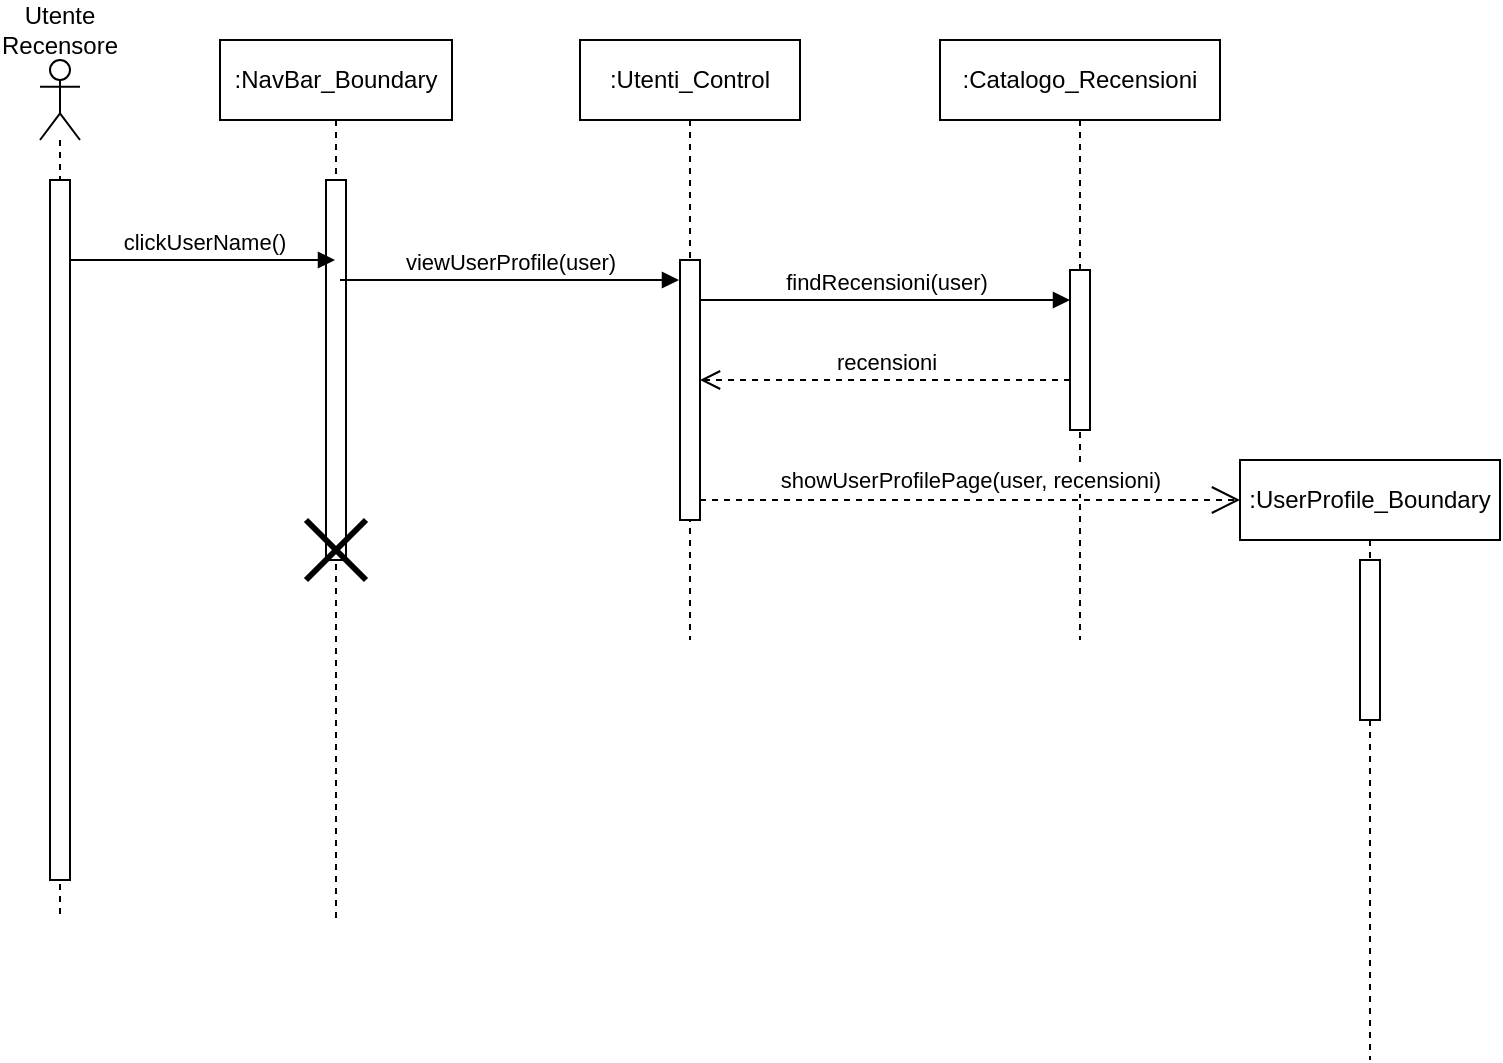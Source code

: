 <mxfile version="26.0.4">
  <diagram name="Page-1" id="zOEEpCLVx3BSE4MT3N1Z">
    <mxGraphModel dx="2506" dy="891" grid="1" gridSize="10" guides="1" tooltips="1" connect="1" arrows="1" fold="1" page="1" pageScale="1" pageWidth="827" pageHeight="1169" math="0" shadow="0">
      <root>
        <mxCell id="0" />
        <mxCell id="1" parent="0" />
        <mxCell id="bJD-7n71ggJvzxjQHtQu-23" value="" style="shape=umlLifeline;perimeter=lifelinePerimeter;whiteSpace=wrap;html=1;container=1;dropTarget=0;collapsible=0;recursiveResize=0;outlineConnect=0;portConstraint=eastwest;newEdgeStyle={&quot;curved&quot;:0,&quot;rounded&quot;:0};participant=umlActor;" vertex="1" parent="1">
          <mxGeometry x="210" y="730" width="20" height="430" as="geometry" />
        </mxCell>
        <mxCell id="bJD-7n71ggJvzxjQHtQu-24" value="" style="html=1;points=[[0,0,0,0,5],[0,1,0,0,-5],[1,0,0,0,5],[1,1,0,0,-5]];perimeter=orthogonalPerimeter;outlineConnect=0;targetShapes=umlLifeline;portConstraint=eastwest;newEdgeStyle={&quot;curved&quot;:0,&quot;rounded&quot;:0};" vertex="1" parent="bJD-7n71ggJvzxjQHtQu-23">
          <mxGeometry x="5" y="60" width="10" height="350" as="geometry" />
        </mxCell>
        <mxCell id="bJD-7n71ggJvzxjQHtQu-25" value=":NavBar_Boundary" style="shape=umlLifeline;perimeter=lifelinePerimeter;whiteSpace=wrap;html=1;container=1;dropTarget=0;collapsible=0;recursiveResize=0;outlineConnect=0;portConstraint=eastwest;newEdgeStyle={&quot;curved&quot;:0,&quot;rounded&quot;:0};" vertex="1" parent="1">
          <mxGeometry x="300" y="720" width="116" height="440" as="geometry" />
        </mxCell>
        <mxCell id="bJD-7n71ggJvzxjQHtQu-26" value="" style="html=1;points=[[0,0,0,0,5],[0,1,0,0,-5],[1,0,0,0,5],[1,1,0,0,-5]];perimeter=orthogonalPerimeter;outlineConnect=0;targetShapes=umlLifeline;portConstraint=eastwest;newEdgeStyle={&quot;curved&quot;:0,&quot;rounded&quot;:0};" vertex="1" parent="bJD-7n71ggJvzxjQHtQu-25">
          <mxGeometry x="53" y="70" width="10" height="190" as="geometry" />
        </mxCell>
        <mxCell id="bJD-7n71ggJvzxjQHtQu-27" value="" style="shape=umlDestroy;whiteSpace=wrap;html=1;strokeWidth=3;targetShapes=umlLifeline;" vertex="1" parent="bJD-7n71ggJvzxjQHtQu-25">
          <mxGeometry x="43" y="240" width="30" height="30" as="geometry" />
        </mxCell>
        <mxCell id="bJD-7n71ggJvzxjQHtQu-28" value="clickUserName()" style="html=1;verticalAlign=bottom;endArrow=block;curved=0;rounded=0;" edge="1" parent="1">
          <mxGeometry width="80" relative="1" as="geometry">
            <mxPoint x="225" y="830" as="sourcePoint" />
            <mxPoint x="357.5" y="830" as="targetPoint" />
          </mxGeometry>
        </mxCell>
        <mxCell id="bJD-7n71ggJvzxjQHtQu-29" value=":Utenti_Control" style="shape=umlLifeline;perimeter=lifelinePerimeter;whiteSpace=wrap;html=1;container=1;dropTarget=0;collapsible=0;recursiveResize=0;outlineConnect=0;portConstraint=eastwest;newEdgeStyle={&quot;curved&quot;:0,&quot;rounded&quot;:0};" vertex="1" parent="1">
          <mxGeometry x="480" y="720" width="110" height="300" as="geometry" />
        </mxCell>
        <mxCell id="bJD-7n71ggJvzxjQHtQu-30" value="" style="html=1;points=[[0,0,0,0,5],[0,1,0,0,-5],[1,0,0,0,5],[1,1,0,0,-5]];perimeter=orthogonalPerimeter;outlineConnect=0;targetShapes=umlLifeline;portConstraint=eastwest;newEdgeStyle={&quot;curved&quot;:0,&quot;rounded&quot;:0};" vertex="1" parent="bJD-7n71ggJvzxjQHtQu-29">
          <mxGeometry x="50" y="110" width="10" height="130" as="geometry" />
        </mxCell>
        <mxCell id="bJD-7n71ggJvzxjQHtQu-31" value="viewUserProfile(user)" style="html=1;verticalAlign=bottom;endArrow=block;curved=0;rounded=0;" edge="1" parent="1">
          <mxGeometry width="80" relative="1" as="geometry">
            <mxPoint x="360" y="840" as="sourcePoint" />
            <mxPoint x="529.5" y="840" as="targetPoint" />
          </mxGeometry>
        </mxCell>
        <mxCell id="bJD-7n71ggJvzxjQHtQu-32" value=":Catalogo_Recensioni" style="shape=umlLifeline;perimeter=lifelinePerimeter;whiteSpace=wrap;html=1;container=1;dropTarget=0;collapsible=0;recursiveResize=0;outlineConnect=0;portConstraint=eastwest;newEdgeStyle={&quot;curved&quot;:0,&quot;rounded&quot;:0};" vertex="1" parent="1">
          <mxGeometry x="660" y="720" width="140" height="300" as="geometry" />
        </mxCell>
        <mxCell id="bJD-7n71ggJvzxjQHtQu-33" value="" style="html=1;points=[[0,0,0,0,5],[0,1,0,0,-5],[1,0,0,0,5],[1,1,0,0,-5]];perimeter=orthogonalPerimeter;outlineConnect=0;targetShapes=umlLifeline;portConstraint=eastwest;newEdgeStyle={&quot;curved&quot;:0,&quot;rounded&quot;:0};" vertex="1" parent="bJD-7n71ggJvzxjQHtQu-32">
          <mxGeometry x="65" y="115" width="10" height="80" as="geometry" />
        </mxCell>
        <mxCell id="bJD-7n71ggJvzxjQHtQu-34" value="findRecensioni(user)" style="html=1;verticalAlign=bottom;endArrow=block;curved=0;rounded=0;" edge="1" parent="1" target="bJD-7n71ggJvzxjQHtQu-33">
          <mxGeometry width="80" relative="1" as="geometry">
            <mxPoint x="540" y="850" as="sourcePoint" />
            <mxPoint x="610" y="850" as="targetPoint" />
          </mxGeometry>
        </mxCell>
        <mxCell id="bJD-7n71ggJvzxjQHtQu-35" value="recensioni" style="html=1;verticalAlign=bottom;endArrow=open;dashed=1;endSize=8;curved=0;rounded=0;" edge="1" parent="1" source="bJD-7n71ggJvzxjQHtQu-33">
          <mxGeometry relative="1" as="geometry">
            <mxPoint x="705.5" y="890" as="sourcePoint" />
            <mxPoint x="540" y="890" as="targetPoint" />
          </mxGeometry>
        </mxCell>
        <mxCell id="bJD-7n71ggJvzxjQHtQu-36" value=":UserProfile_Boundary" style="shape=umlLifeline;perimeter=lifelinePerimeter;whiteSpace=wrap;html=1;container=1;dropTarget=0;collapsible=0;recursiveResize=0;outlineConnect=0;portConstraint=eastwest;newEdgeStyle={&quot;curved&quot;:0,&quot;rounded&quot;:0};" vertex="1" parent="1">
          <mxGeometry x="810" y="930" width="130" height="300" as="geometry" />
        </mxCell>
        <mxCell id="bJD-7n71ggJvzxjQHtQu-37" value="" style="html=1;points=[[0,0,0,0,5],[0,1,0,0,-5],[1,0,0,0,5],[1,1,0,0,-5]];perimeter=orthogonalPerimeter;outlineConnect=0;targetShapes=umlLifeline;portConstraint=eastwest;newEdgeStyle={&quot;curved&quot;:0,&quot;rounded&quot;:0};" vertex="1" parent="bJD-7n71ggJvzxjQHtQu-36">
          <mxGeometry x="60" y="50" width="10" height="80" as="geometry" />
        </mxCell>
        <mxCell id="bJD-7n71ggJvzxjQHtQu-38" value="Utente Recensore" style="text;html=1;align=center;verticalAlign=middle;whiteSpace=wrap;rounded=0;" vertex="1" parent="1">
          <mxGeometry x="190" y="700" width="60" height="30" as="geometry" />
        </mxCell>
        <mxCell id="bJD-7n71ggJvzxjQHtQu-39" value="showUserProfilePage(user, recensioni)" style="endArrow=open;endSize=12;dashed=1;html=1;rounded=0;" edge="1" parent="1" source="bJD-7n71ggJvzxjQHtQu-30">
          <mxGeometry y="10" width="160" relative="1" as="geometry">
            <mxPoint x="600" y="950" as="sourcePoint" />
            <mxPoint x="810" y="950" as="targetPoint" />
            <mxPoint as="offset" />
          </mxGeometry>
        </mxCell>
      </root>
    </mxGraphModel>
  </diagram>
</mxfile>
